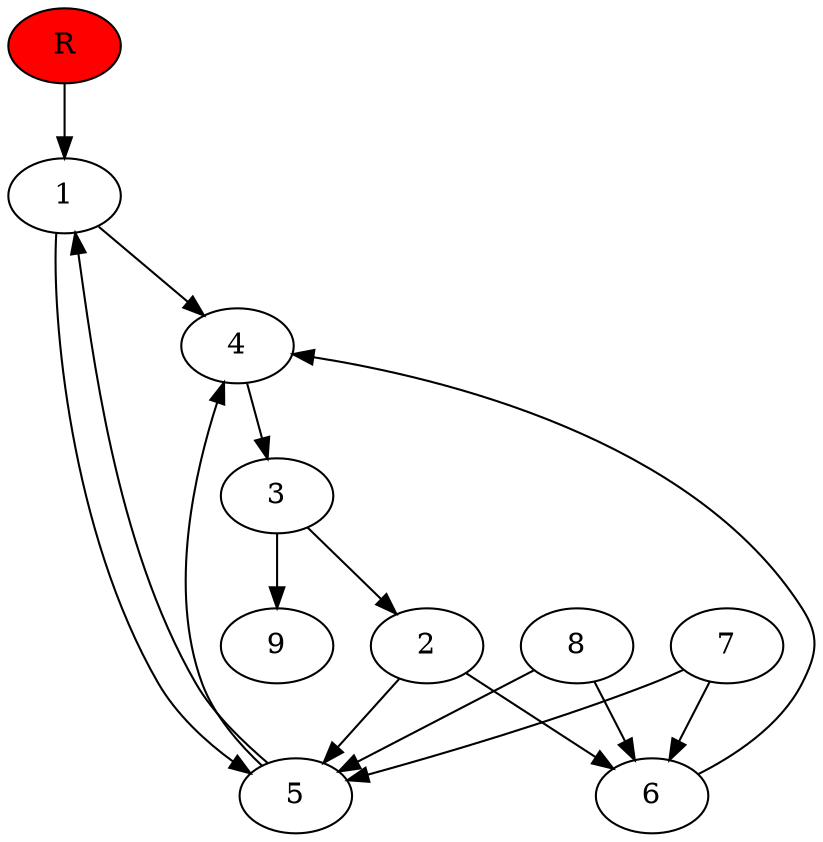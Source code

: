 digraph prb15417 {
	1
	2
	3
	4
	5
	6
	7
	8
	R [fillcolor="#ff0000" style=filled]
	1 -> 4
	1 -> 5
	2 -> 5
	2 -> 6
	3 -> 2
	3 -> 9
	4 -> 3
	5 -> 1
	5 -> 4
	6 -> 4
	7 -> 5
	7 -> 6
	8 -> 5
	8 -> 6
	R -> 1
}
